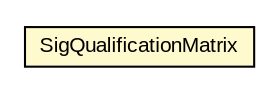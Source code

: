 #!/usr/local/bin/dot
#
# Class diagram 
# Generated by UMLGraph version R5_6-24-gf6e263 (http://www.umlgraph.org/)
#

digraph G {
	edge [fontname="arial",fontsize=10,labelfontname="arial",labelfontsize=10];
	node [fontname="arial",fontsize=10,shape=plaintext];
	nodesep=0.25;
	ranksep=0.5;
	// eu.europa.esig.dss.validation.process.qualification.signature.SigQualificationMatrix
	c603990 [label=<<table title="eu.europa.esig.dss.validation.process.qualification.signature.SigQualificationMatrix" border="0" cellborder="1" cellspacing="0" cellpadding="2" port="p" bgcolor="lemonChiffon" href="./SigQualificationMatrix.html">
		<tr><td><table border="0" cellspacing="0" cellpadding="1">
<tr><td align="center" balign="center"> SigQualificationMatrix </td></tr>
		</table></td></tr>
		</table>>, URL="./SigQualificationMatrix.html", fontname="arial", fontcolor="black", fontsize=10.0];
}

